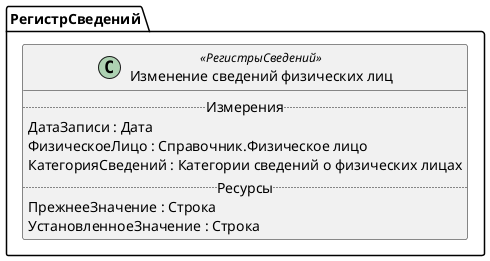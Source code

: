 ﻿@startuml ИзменениеСведенийФизическихЛиц
'!include templates.wsd
'..\include templates.wsd
class РегистрСведений.ИзменениеСведенийФизическихЛиц as "Изменение сведений физических лиц" <<РегистрыСведений>>
{
..Измерения..
ДатаЗаписи : Дата
ФизическоеЛицо : Справочник.Физическое лицо
КатегорияСведений : Категории сведений о физических лицах
..Ресурсы..
ПрежнееЗначение : Строка
УстановленноеЗначение : Строка
}
@enduml
